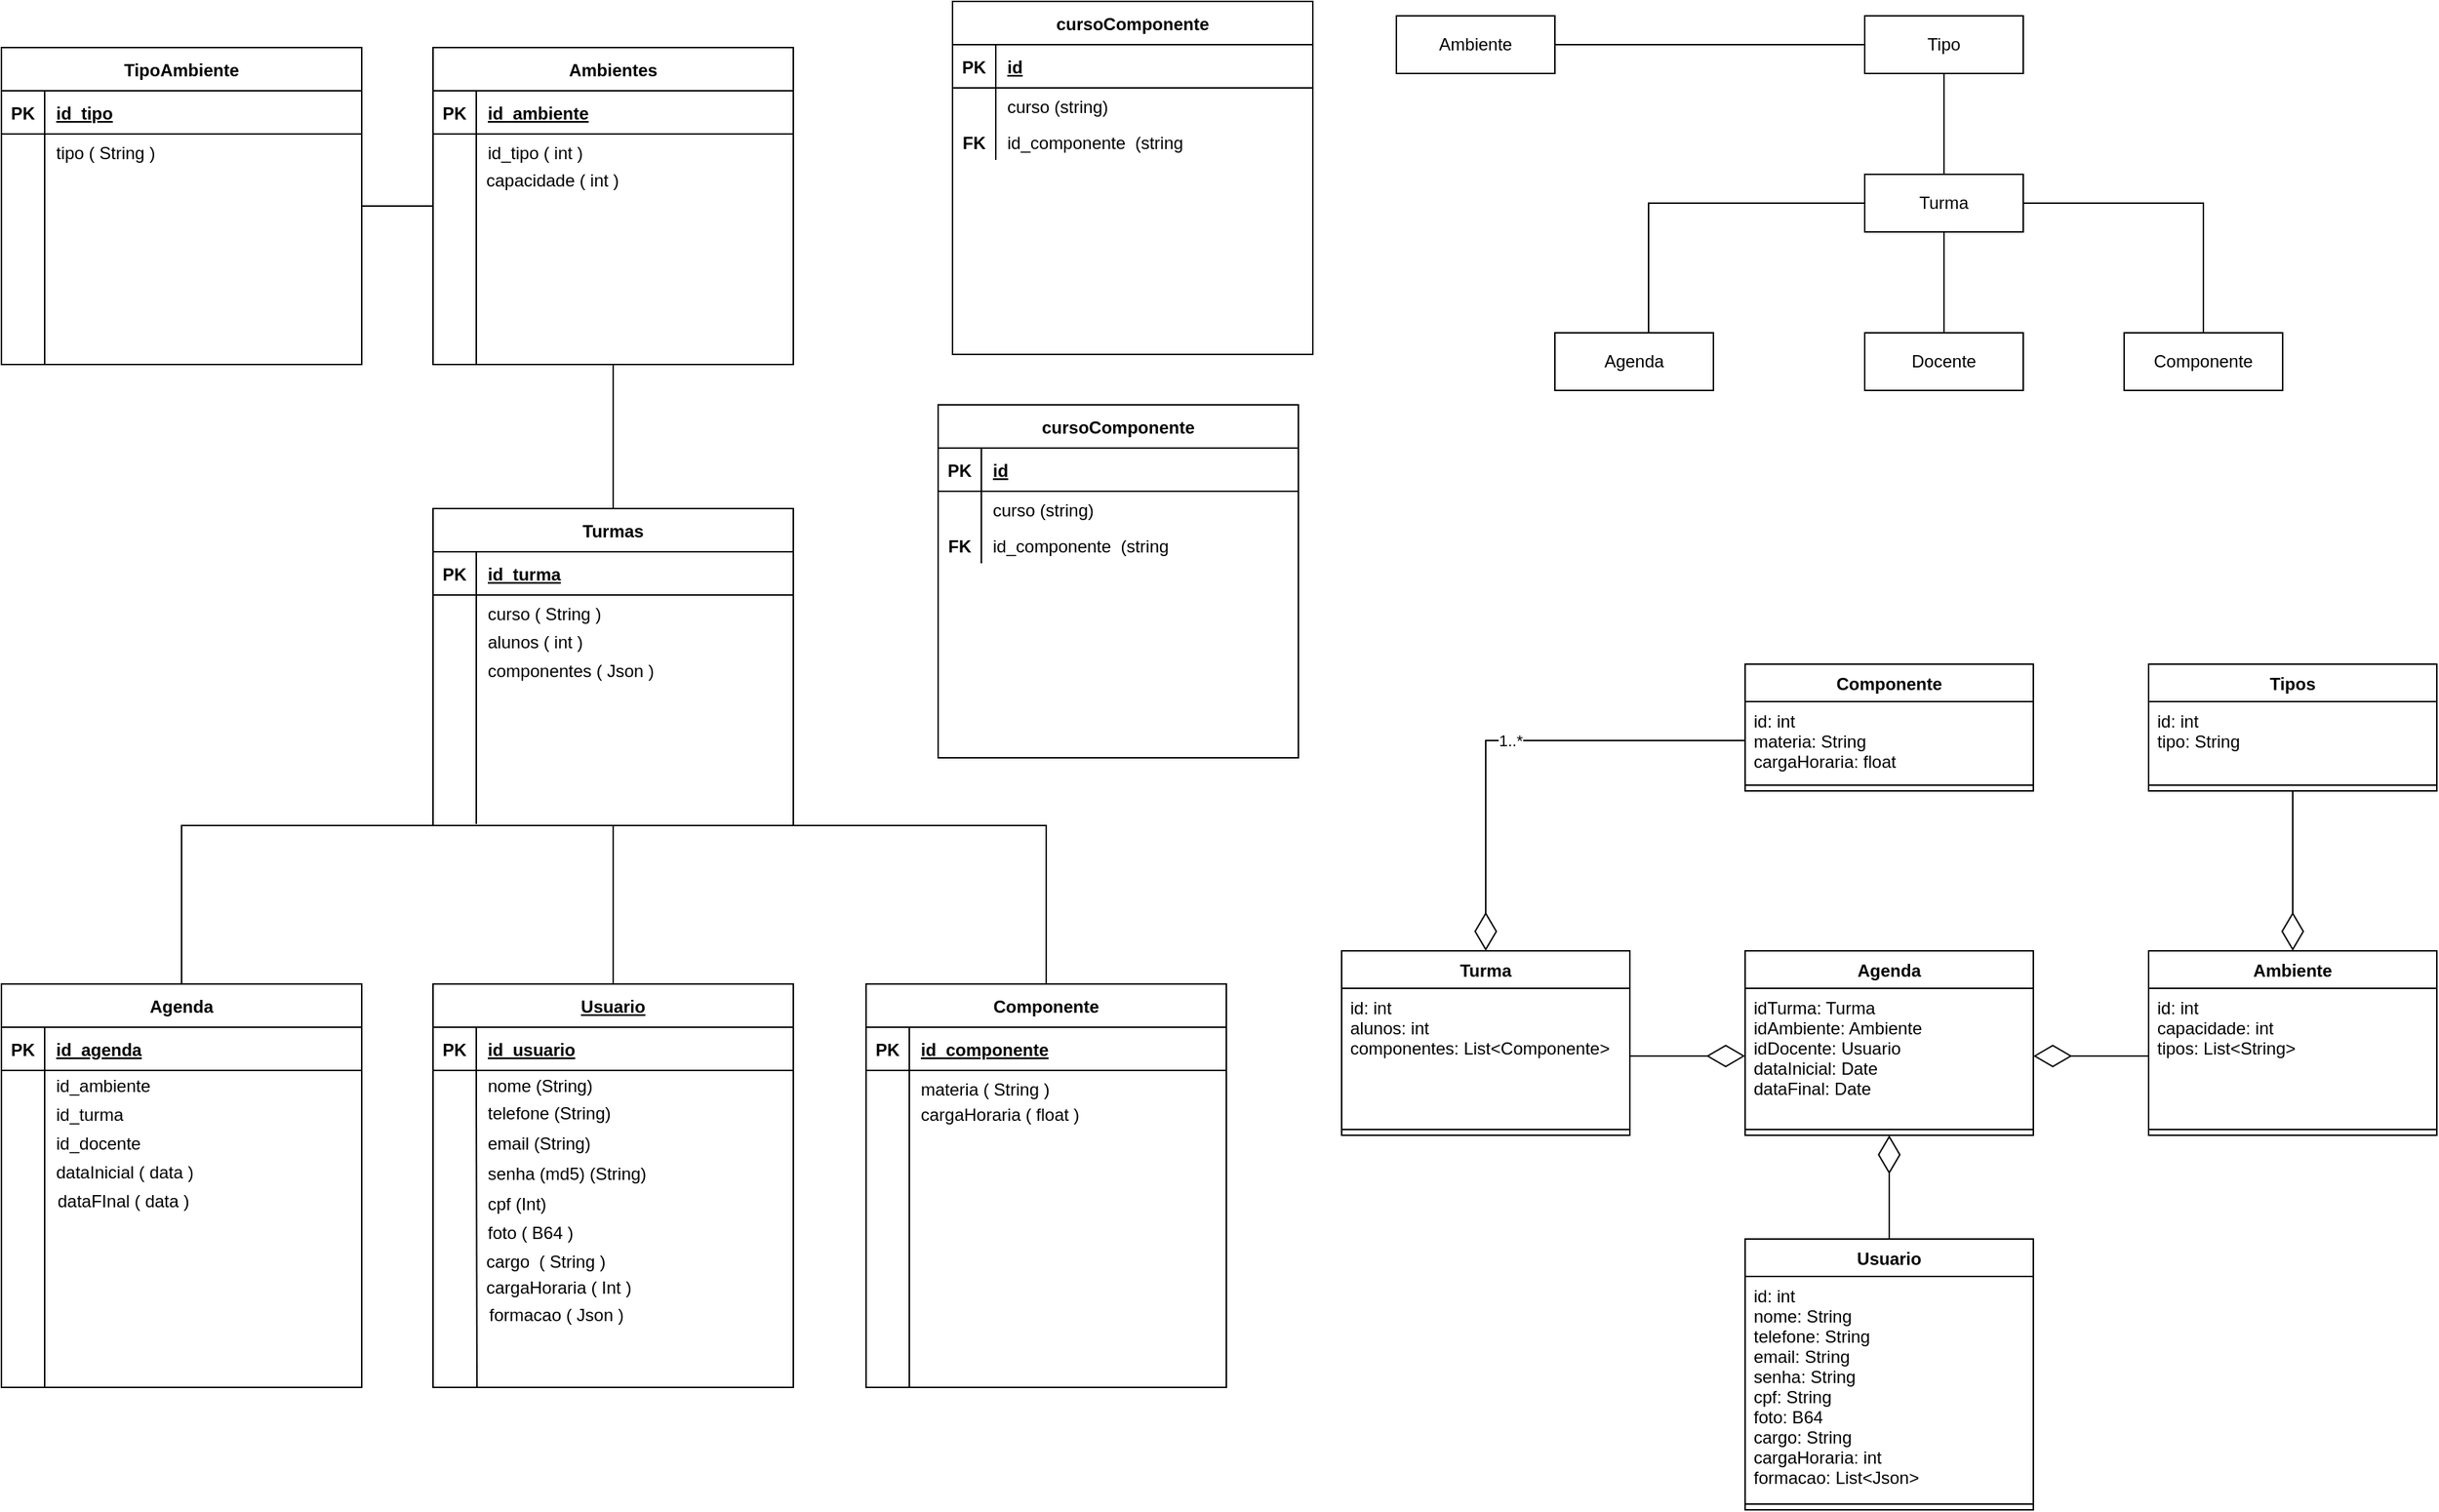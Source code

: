 <mxfile version="17.1.4" type="device"><diagram id="R2lEEEUBdFMjLlhIrx00" name="Page-1"><mxGraphModel dx="1021" dy="-571" grid="1" gridSize="10" guides="1" tooltips="1" connect="1" arrows="1" fold="1" page="1" pageScale="1" pageWidth="850" pageHeight="1100" math="0" shadow="0" extFonts="Permanent Marker^https://fonts.googleapis.com/css?family=Permanent+Marker"><root><mxCell id="0"/><mxCell id="1" parent="0"/><mxCell id="C-vyLk0tnHw3VtMMgP7b-23" value="Usuario" style="shape=table;startSize=30;container=1;collapsible=1;childLayout=tableLayout;fixedRows=1;rowLines=0;fontStyle=5;align=center;resizeLast=1;" parent="1" vertex="1"><mxGeometry x="299.5" y="1822" width="250" height="280" as="geometry"/></mxCell><mxCell id="C-vyLk0tnHw3VtMMgP7b-24" value="" style="shape=partialRectangle;collapsible=0;dropTarget=0;pointerEvents=0;fillColor=none;points=[[0,0.5],[1,0.5]];portConstraint=eastwest;top=0;left=0;right=0;bottom=1;" parent="C-vyLk0tnHw3VtMMgP7b-23" vertex="1"><mxGeometry y="30" width="250" height="30" as="geometry"/></mxCell><mxCell id="C-vyLk0tnHw3VtMMgP7b-25" value="PK" style="shape=partialRectangle;overflow=hidden;connectable=0;fillColor=none;top=0;left=0;bottom=0;right=0;fontStyle=1;" parent="C-vyLk0tnHw3VtMMgP7b-24" vertex="1"><mxGeometry width="30" height="30" as="geometry"><mxRectangle width="30" height="30" as="alternateBounds"/></mxGeometry></mxCell><mxCell id="C-vyLk0tnHw3VtMMgP7b-26" value="id_usuario" style="shape=partialRectangle;overflow=hidden;connectable=0;fillColor=none;top=0;left=0;bottom=0;right=0;align=left;spacingLeft=6;fontStyle=5;" parent="C-vyLk0tnHw3VtMMgP7b-24" vertex="1"><mxGeometry x="30" width="220" height="30" as="geometry"><mxRectangle width="220" height="30" as="alternateBounds"/></mxGeometry></mxCell><mxCell id="C-vyLk0tnHw3VtMMgP7b-27" value="" style="shape=partialRectangle;collapsible=0;dropTarget=0;pointerEvents=0;fillColor=none;points=[[0,0.5],[1,0.5]];portConstraint=eastwest;top=0;left=0;right=0;bottom=0;" parent="C-vyLk0tnHw3VtMMgP7b-23" vertex="1"><mxGeometry y="60" width="250" height="20" as="geometry"/></mxCell><mxCell id="C-vyLk0tnHw3VtMMgP7b-28" value="" style="shape=partialRectangle;overflow=hidden;connectable=0;fillColor=none;top=0;left=0;bottom=0;right=0;" parent="C-vyLk0tnHw3VtMMgP7b-27" vertex="1"><mxGeometry width="30" height="20" as="geometry"><mxRectangle width="30" height="20" as="alternateBounds"/></mxGeometry></mxCell><mxCell id="C-vyLk0tnHw3VtMMgP7b-29" value="nome (String) " style="shape=partialRectangle;overflow=hidden;connectable=0;fillColor=none;top=0;left=0;bottom=0;right=0;align=left;spacingLeft=6;" parent="C-vyLk0tnHw3VtMMgP7b-27" vertex="1"><mxGeometry x="30" width="220" height="20" as="geometry"><mxRectangle width="220" height="20" as="alternateBounds"/></mxGeometry></mxCell><mxCell id="PDxZUHT4mf2msxipT_Td-1" value="" style="endArrow=none;html=1;rounded=0;" parent="1" edge="1"><mxGeometry width="50" height="50" relative="1" as="geometry"><mxPoint x="330" y="2102" as="sourcePoint"/><mxPoint x="329.5" y="1902" as="targetPoint"/></mxGeometry></mxCell><mxCell id="PDxZUHT4mf2msxipT_Td-2" value="telefone (String)" style="shape=partialRectangle;overflow=hidden;connectable=0;fillColor=none;top=0;left=0;bottom=0;right=0;align=left;spacingLeft=6;" parent="1" vertex="1"><mxGeometry x="329.5" y="1901" width="220" height="20" as="geometry"><mxRectangle width="220" height="20" as="alternateBounds"/></mxGeometry></mxCell><mxCell id="PDxZUHT4mf2msxipT_Td-3" value="email (String)" style="shape=partialRectangle;overflow=hidden;connectable=0;fillColor=none;top=0;left=0;bottom=0;right=0;align=left;spacingLeft=6;" parent="1" vertex="1"><mxGeometry x="329.5" y="1922" width="220" height="20" as="geometry"><mxRectangle width="220" height="20" as="alternateBounds"/></mxGeometry></mxCell><mxCell id="PDxZUHT4mf2msxipT_Td-4" value="senha (md5) (String)" style="shape=partialRectangle;overflow=hidden;connectable=0;fillColor=none;top=0;left=0;bottom=0;right=0;align=left;spacingLeft=6;" parent="1" vertex="1"><mxGeometry x="329.5" y="1943" width="220" height="20" as="geometry"><mxRectangle width="220" height="20" as="alternateBounds"/></mxGeometry></mxCell><mxCell id="PDxZUHT4mf2msxipT_Td-5" value="cpf (Int)" style="shape=partialRectangle;overflow=hidden;connectable=0;fillColor=none;top=0;left=0;bottom=0;right=0;align=left;spacingLeft=6;" parent="1" vertex="1"><mxGeometry x="329.5" y="1964" width="220" height="20" as="geometry"><mxRectangle width="220" height="20" as="alternateBounds"/></mxGeometry></mxCell><mxCell id="PDxZUHT4mf2msxipT_Td-6" value="foto ( B64 )" style="shape=partialRectangle;overflow=hidden;connectable=0;fillColor=none;top=0;left=0;bottom=0;right=0;align=left;spacingLeft=6;" parent="1" vertex="1"><mxGeometry x="329.5" y="1984" width="220" height="20" as="geometry"><mxRectangle width="220" height="20" as="alternateBounds"/></mxGeometry></mxCell><mxCell id="v55q1aj4gheJOXr1z3OQ-1" value="Agenda" style="shape=table;startSize=30;container=1;collapsible=1;childLayout=tableLayout;fixedRows=1;rowLines=0;fontStyle=1;align=center;resizeLast=1;" parent="1" vertex="1"><mxGeometry y="1822" width="250" height="280" as="geometry"/></mxCell><mxCell id="v55q1aj4gheJOXr1z3OQ-2" value="" style="shape=partialRectangle;collapsible=0;dropTarget=0;pointerEvents=0;fillColor=none;points=[[0,0.5],[1,0.5]];portConstraint=eastwest;top=0;left=0;right=0;bottom=1;" parent="v55q1aj4gheJOXr1z3OQ-1" vertex="1"><mxGeometry y="30" width="250" height="30" as="geometry"/></mxCell><mxCell id="v55q1aj4gheJOXr1z3OQ-3" value="PK" style="shape=partialRectangle;overflow=hidden;connectable=0;fillColor=none;top=0;left=0;bottom=0;right=0;fontStyle=1;" parent="v55q1aj4gheJOXr1z3OQ-2" vertex="1"><mxGeometry width="30" height="30" as="geometry"><mxRectangle width="30" height="30" as="alternateBounds"/></mxGeometry></mxCell><mxCell id="v55q1aj4gheJOXr1z3OQ-4" value="id_agenda" style="shape=partialRectangle;overflow=hidden;connectable=0;fillColor=none;top=0;left=0;bottom=0;right=0;align=left;spacingLeft=6;fontStyle=5;" parent="v55q1aj4gheJOXr1z3OQ-2" vertex="1"><mxGeometry x="30" width="220" height="30" as="geometry"><mxRectangle width="220" height="30" as="alternateBounds"/></mxGeometry></mxCell><mxCell id="v55q1aj4gheJOXr1z3OQ-5" value="" style="shape=partialRectangle;collapsible=0;dropTarget=0;pointerEvents=0;fillColor=none;points=[[0,0.5],[1,0.5]];portConstraint=eastwest;top=0;left=0;right=0;bottom=0;" parent="v55q1aj4gheJOXr1z3OQ-1" vertex="1"><mxGeometry y="60" width="250" height="20" as="geometry"/></mxCell><mxCell id="v55q1aj4gheJOXr1z3OQ-6" value="" style="shape=partialRectangle;overflow=hidden;connectable=0;fillColor=none;top=0;left=0;bottom=0;right=0;" parent="v55q1aj4gheJOXr1z3OQ-5" vertex="1"><mxGeometry width="30" height="20" as="geometry"><mxRectangle width="30" height="20" as="alternateBounds"/></mxGeometry></mxCell><mxCell id="v55q1aj4gheJOXr1z3OQ-7" value="id_ambiente" style="shape=partialRectangle;overflow=hidden;connectable=0;fillColor=none;top=0;left=0;bottom=0;right=0;align=left;spacingLeft=6;" parent="v55q1aj4gheJOXr1z3OQ-5" vertex="1"><mxGeometry x="30" width="220" height="20" as="geometry"><mxRectangle width="220" height="20" as="alternateBounds"/></mxGeometry></mxCell><mxCell id="v55q1aj4gheJOXr1z3OQ-8" value="" style="endArrow=none;html=1;rounded=0;" parent="1" edge="1"><mxGeometry width="50" height="50" relative="1" as="geometry"><mxPoint x="30" y="2102" as="sourcePoint"/><mxPoint x="30" y="1892" as="targetPoint"/></mxGeometry></mxCell><mxCell id="v55q1aj4gheJOXr1z3OQ-9" value="id_turma" style="shape=partialRectangle;overflow=hidden;connectable=0;fillColor=none;top=0;left=0;bottom=0;right=0;align=left;spacingLeft=6;" parent="1" vertex="1"><mxGeometry x="30" y="1902" width="220" height="20" as="geometry"><mxRectangle width="220" height="20" as="alternateBounds"/></mxGeometry></mxCell><mxCell id="v55q1aj4gheJOXr1z3OQ-10" value="id_docente" style="shape=partialRectangle;overflow=hidden;connectable=0;fillColor=none;top=0;left=0;bottom=0;right=0;align=left;spacingLeft=6;" parent="1" vertex="1"><mxGeometry x="30" y="1922" width="220" height="20" as="geometry"><mxRectangle width="220" height="20" as="alternateBounds"/></mxGeometry></mxCell><mxCell id="v55q1aj4gheJOXr1z3OQ-11" value="dataInicial ( data )" style="shape=partialRectangle;overflow=hidden;connectable=0;fillColor=none;top=0;left=0;bottom=0;right=0;align=left;spacingLeft=6;" parent="1" vertex="1"><mxGeometry x="30" y="1942" width="220" height="20" as="geometry"><mxRectangle width="220" height="20" as="alternateBounds"/></mxGeometry></mxCell><mxCell id="v55q1aj4gheJOXr1z3OQ-13" value="" style="shape=partialRectangle;overflow=hidden;connectable=0;fillColor=none;top=0;left=0;bottom=0;right=0;align=left;spacingLeft=6;" parent="1" vertex="1"><mxGeometry x="30" y="1982" width="220" height="20" as="geometry"><mxRectangle width="220" height="20" as="alternateBounds"/></mxGeometry></mxCell><mxCell id="MmkzaNPQxtEB7wkym203-6" value="cargo  ( String ) " style="shape=partialRectangle;overflow=hidden;connectable=0;fillColor=none;top=0;left=0;bottom=0;right=0;align=left;spacingLeft=6;" parent="1" vertex="1"><mxGeometry x="328.5" y="2004" width="220" height="20" as="geometry"><mxRectangle width="220" height="20" as="alternateBounds"/></mxGeometry></mxCell><mxCell id="tUBhaiv1BCR9FJ9BFLU0-1" value="dataFInal ( data ) " style="shape=partialRectangle;overflow=hidden;connectable=0;fillColor=none;top=0;left=0;bottom=0;right=0;align=left;spacingLeft=6;" parent="1" vertex="1"><mxGeometry x="31" y="1962" width="219" height="20" as="geometry"><mxRectangle width="220" height="20" as="alternateBounds"/></mxGeometry></mxCell><mxCell id="tUBhaiv1BCR9FJ9BFLU0-66" style="edgeStyle=orthogonalEdgeStyle;rounded=0;orthogonalLoop=1;jettySize=auto;html=1;entryX=0.5;entryY=0;entryDx=0;entryDy=0;endArrow=none;endFill=0;" parent="1" source="tUBhaiv1BCR9FJ9BFLU0-60" target="tUBhaiv1BCR9FJ9BFLU0-64" edge="1"><mxGeometry relative="1" as="geometry"/></mxCell><mxCell id="tUBhaiv1BCR9FJ9BFLU0-67" style="edgeStyle=orthogonalEdgeStyle;rounded=0;orthogonalLoop=1;jettySize=auto;html=1;exitX=1;exitY=0.5;exitDx=0;exitDy=0;endArrow=none;endFill=0;" parent="1" source="tUBhaiv1BCR9FJ9BFLU0-60" target="tUBhaiv1BCR9FJ9BFLU0-62" edge="1"><mxGeometry relative="1" as="geometry"/></mxCell><mxCell id="tUBhaiv1BCR9FJ9BFLU0-70" style="edgeStyle=orthogonalEdgeStyle;rounded=0;orthogonalLoop=1;jettySize=auto;html=1;entryX=0.591;entryY=0.05;entryDx=0;entryDy=0;entryPerimeter=0;endArrow=none;endFill=0;" parent="1" source="tUBhaiv1BCR9FJ9BFLU0-60" target="tUBhaiv1BCR9FJ9BFLU0-63" edge="1"><mxGeometry relative="1" as="geometry"/></mxCell><mxCell id="tUBhaiv1BCR9FJ9BFLU0-73" style="edgeStyle=orthogonalEdgeStyle;rounded=0;orthogonalLoop=1;jettySize=auto;html=1;entryX=0.5;entryY=1;entryDx=0;entryDy=0;endArrow=none;endFill=0;" parent="1" source="tUBhaiv1BCR9FJ9BFLU0-60" target="tUBhaiv1BCR9FJ9BFLU0-65" edge="1"><mxGeometry relative="1" as="geometry"/></mxCell><mxCell id="tUBhaiv1BCR9FJ9BFLU0-60" value="Turma" style="rounded=0;whiteSpace=wrap;html=1;" parent="1" vertex="1"><mxGeometry x="1293" y="1260" width="110" height="40" as="geometry"/></mxCell><mxCell id="tUBhaiv1BCR9FJ9BFLU0-61" value="Ambiente" style="rounded=0;whiteSpace=wrap;html=1;" parent="1" vertex="1"><mxGeometry x="968" y="1150" width="110" height="40" as="geometry"/></mxCell><mxCell id="tUBhaiv1BCR9FJ9BFLU0-62" value="Componente" style="rounded=0;whiteSpace=wrap;html=1;" parent="1" vertex="1"><mxGeometry x="1473" y="1370" width="110" height="40" as="geometry"/></mxCell><mxCell id="tUBhaiv1BCR9FJ9BFLU0-63" value="Agenda" style="rounded=0;whiteSpace=wrap;html=1;" parent="1" vertex="1"><mxGeometry x="1078" y="1370" width="110" height="40" as="geometry"/></mxCell><mxCell id="tUBhaiv1BCR9FJ9BFLU0-64" value="Docente" style="rounded=0;whiteSpace=wrap;html=1;" parent="1" vertex="1"><mxGeometry x="1293" y="1370" width="110" height="40" as="geometry"/></mxCell><mxCell id="tUBhaiv1BCR9FJ9BFLU0-69" style="edgeStyle=orthogonalEdgeStyle;rounded=0;orthogonalLoop=1;jettySize=auto;html=1;exitX=0;exitY=0.5;exitDx=0;exitDy=0;endArrow=none;endFill=0;" parent="1" source="tUBhaiv1BCR9FJ9BFLU0-65" target="tUBhaiv1BCR9FJ9BFLU0-61" edge="1"><mxGeometry relative="1" as="geometry"/></mxCell><mxCell id="tUBhaiv1BCR9FJ9BFLU0-65" value="Tipo" style="rounded=0;whiteSpace=wrap;html=1;" parent="1" vertex="1"><mxGeometry x="1293" y="1150" width="110" height="40" as="geometry"/></mxCell><mxCell id="WxoAfaLj529f8hFMuDvV-1" value="cargaHoraria ( Int )" style="shape=partialRectangle;overflow=hidden;connectable=0;fillColor=none;top=0;left=0;bottom=0;right=0;align=left;spacingLeft=6;" parent="1" vertex="1"><mxGeometry x="328.5" y="2022" width="220" height="20" as="geometry"><mxRectangle width="220" height="20" as="alternateBounds"/></mxGeometry></mxCell><mxCell id="WxoAfaLj529f8hFMuDvV-2" value="formacao ( Json )" style="shape=partialRectangle;overflow=hidden;connectable=0;fillColor=none;top=0;left=0;bottom=0;right=0;align=left;spacingLeft=6;" parent="1" vertex="1"><mxGeometry x="330.5" y="2041" width="220" height="20" as="geometry"><mxRectangle width="220" height="20" as="alternateBounds"/></mxGeometry></mxCell><mxCell id="WxoAfaLj529f8hFMuDvV-3" value="Ambientes" style="shape=table;startSize=30;container=1;collapsible=1;childLayout=tableLayout;fixedRows=1;rowLines=0;fontStyle=1;align=center;resizeLast=1;" parent="1" vertex="1"><mxGeometry x="299.5" y="1172" width="250" height="220" as="geometry"/></mxCell><mxCell id="WxoAfaLj529f8hFMuDvV-4" value="" style="shape=partialRectangle;collapsible=0;dropTarget=0;pointerEvents=0;fillColor=none;points=[[0,0.5],[1,0.5]];portConstraint=eastwest;top=0;left=0;right=0;bottom=1;" parent="WxoAfaLj529f8hFMuDvV-3" vertex="1"><mxGeometry y="30" width="250" height="30" as="geometry"/></mxCell><mxCell id="WxoAfaLj529f8hFMuDvV-5" value="PK" style="shape=partialRectangle;overflow=hidden;connectable=0;fillColor=none;top=0;left=0;bottom=0;right=0;fontStyle=1;" parent="WxoAfaLj529f8hFMuDvV-4" vertex="1"><mxGeometry width="30" height="30" as="geometry"><mxRectangle width="30" height="30" as="alternateBounds"/></mxGeometry></mxCell><mxCell id="WxoAfaLj529f8hFMuDvV-6" value="id_ambiente" style="shape=partialRectangle;overflow=hidden;connectable=0;fillColor=none;top=0;left=0;bottom=0;right=0;align=left;spacingLeft=6;fontStyle=5;" parent="WxoAfaLj529f8hFMuDvV-4" vertex="1"><mxGeometry x="30" width="220" height="30" as="geometry"><mxRectangle width="220" height="30" as="alternateBounds"/></mxGeometry></mxCell><mxCell id="WxoAfaLj529f8hFMuDvV-7" value="" style="shape=partialRectangle;collapsible=0;dropTarget=0;pointerEvents=0;fillColor=none;points=[[0,0.5],[1,0.5]];portConstraint=eastwest;top=0;left=0;right=0;bottom=0;" parent="WxoAfaLj529f8hFMuDvV-3" vertex="1"><mxGeometry y="60" width="250" height="25" as="geometry"/></mxCell><mxCell id="WxoAfaLj529f8hFMuDvV-8" value="" style="shape=partialRectangle;overflow=hidden;connectable=0;fillColor=none;top=0;left=0;bottom=0;right=0;" parent="WxoAfaLj529f8hFMuDvV-7" vertex="1"><mxGeometry width="30" height="25" as="geometry"><mxRectangle width="30" height="25" as="alternateBounds"/></mxGeometry></mxCell><mxCell id="WxoAfaLj529f8hFMuDvV-9" value="id_tipo ( int )" style="shape=partialRectangle;overflow=hidden;connectable=0;fillColor=none;top=0;left=0;bottom=0;right=0;align=left;spacingLeft=6;" parent="WxoAfaLj529f8hFMuDvV-7" vertex="1"><mxGeometry x="30" width="220" height="25" as="geometry"><mxRectangle width="220" height="25" as="alternateBounds"/></mxGeometry></mxCell><mxCell id="WxoAfaLj529f8hFMuDvV-10" value="" style="endArrow=none;html=1;rounded=0;" parent="1" edge="1"><mxGeometry width="50" height="50" relative="1" as="geometry"><mxPoint x="329.5" y="1392" as="sourcePoint"/><mxPoint x="329.5" y="1247" as="targetPoint"/></mxGeometry></mxCell><mxCell id="WxoAfaLj529f8hFMuDvV-19" value="capacidade ( int )" style="shape=partialRectangle;overflow=hidden;connectable=0;fillColor=none;top=0;left=0;bottom=0;right=0;align=left;spacingLeft=6;" parent="1" vertex="1"><mxGeometry x="328.5" y="1253.5" width="220" height="20" as="geometry"><mxRectangle width="220" height="20" as="alternateBounds"/></mxGeometry></mxCell><mxCell id="WxoAfaLj529f8hFMuDvV-32" value="Turmas" style="shape=table;startSize=30;container=1;collapsible=1;childLayout=tableLayout;fixedRows=1;rowLines=0;fontStyle=1;align=center;resizeLast=1;" parent="1" vertex="1"><mxGeometry x="299.5" y="1492" width="250" height="220" as="geometry"/></mxCell><mxCell id="WxoAfaLj529f8hFMuDvV-33" value="" style="shape=partialRectangle;collapsible=0;dropTarget=0;pointerEvents=0;fillColor=none;points=[[0,0.5],[1,0.5]];portConstraint=eastwest;top=0;left=0;right=0;bottom=1;" parent="WxoAfaLj529f8hFMuDvV-32" vertex="1"><mxGeometry y="30" width="250" height="30" as="geometry"/></mxCell><mxCell id="WxoAfaLj529f8hFMuDvV-34" value="PK" style="shape=partialRectangle;overflow=hidden;connectable=0;fillColor=none;top=0;left=0;bottom=0;right=0;fontStyle=1;" parent="WxoAfaLj529f8hFMuDvV-33" vertex="1"><mxGeometry width="30" height="30" as="geometry"><mxRectangle width="30" height="30" as="alternateBounds"/></mxGeometry></mxCell><mxCell id="WxoAfaLj529f8hFMuDvV-35" value="id_turma" style="shape=partialRectangle;overflow=hidden;connectable=0;fillColor=none;top=0;left=0;bottom=0;right=0;align=left;spacingLeft=6;fontStyle=5;" parent="WxoAfaLj529f8hFMuDvV-33" vertex="1"><mxGeometry x="30" width="220" height="30" as="geometry"><mxRectangle width="220" height="30" as="alternateBounds"/></mxGeometry></mxCell><mxCell id="WxoAfaLj529f8hFMuDvV-36" value="" style="shape=partialRectangle;collapsible=0;dropTarget=0;pointerEvents=0;fillColor=none;points=[[0,0.5],[1,0.5]];portConstraint=eastwest;top=0;left=0;right=0;bottom=0;" parent="WxoAfaLj529f8hFMuDvV-32" vertex="1"><mxGeometry y="60" width="250" height="25" as="geometry"/></mxCell><mxCell id="WxoAfaLj529f8hFMuDvV-37" value="" style="shape=partialRectangle;overflow=hidden;connectable=0;fillColor=none;top=0;left=0;bottom=0;right=0;" parent="WxoAfaLj529f8hFMuDvV-36" vertex="1"><mxGeometry width="30" height="25" as="geometry"><mxRectangle width="30" height="25" as="alternateBounds"/></mxGeometry></mxCell><mxCell id="WxoAfaLj529f8hFMuDvV-38" value="curso ( String )" style="shape=partialRectangle;overflow=hidden;connectable=0;fillColor=none;top=0;left=0;bottom=0;right=0;align=left;spacingLeft=6;" parent="WxoAfaLj529f8hFMuDvV-36" vertex="1"><mxGeometry x="30" width="220" height="25" as="geometry"><mxRectangle width="220" height="25" as="alternateBounds"/></mxGeometry></mxCell><mxCell id="WxoAfaLj529f8hFMuDvV-39" value="" style="endArrow=none;html=1;rounded=0;" parent="1" edge="1"><mxGeometry width="50" height="50" relative="1" as="geometry"><mxPoint x="329.5" y="1711" as="sourcePoint"/><mxPoint x="329.5" y="1566" as="targetPoint"/></mxGeometry></mxCell><mxCell id="WxoAfaLj529f8hFMuDvV-40" value="alunos ( int )" style="shape=partialRectangle;overflow=hidden;connectable=0;fillColor=none;top=0;left=0;bottom=0;right=0;align=left;spacingLeft=6;" parent="1" vertex="1"><mxGeometry x="329.5" y="1574" width="220" height="20" as="geometry"><mxRectangle width="220" height="20" as="alternateBounds"/></mxGeometry></mxCell><mxCell id="WxoAfaLj529f8hFMuDvV-57" value="Componente" style="shape=table;startSize=30;container=1;collapsible=1;childLayout=tableLayout;fixedRows=1;rowLines=0;fontStyle=1;align=center;resizeLast=1;" parent="1" vertex="1"><mxGeometry x="600" y="1822" width="250" height="280" as="geometry"/></mxCell><mxCell id="WxoAfaLj529f8hFMuDvV-58" value="" style="shape=partialRectangle;collapsible=0;dropTarget=0;pointerEvents=0;fillColor=none;points=[[0,0.5],[1,0.5]];portConstraint=eastwest;top=0;left=0;right=0;bottom=1;" parent="WxoAfaLj529f8hFMuDvV-57" vertex="1"><mxGeometry y="30" width="250" height="30" as="geometry"/></mxCell><mxCell id="WxoAfaLj529f8hFMuDvV-59" value="PK" style="shape=partialRectangle;overflow=hidden;connectable=0;fillColor=none;top=0;left=0;bottom=0;right=0;fontStyle=1;" parent="WxoAfaLj529f8hFMuDvV-58" vertex="1"><mxGeometry width="30" height="30" as="geometry"><mxRectangle width="30" height="30" as="alternateBounds"/></mxGeometry></mxCell><mxCell id="WxoAfaLj529f8hFMuDvV-60" value="id_componente" style="shape=partialRectangle;overflow=hidden;connectable=0;fillColor=none;top=0;left=0;bottom=0;right=0;align=left;spacingLeft=6;fontStyle=5;" parent="WxoAfaLj529f8hFMuDvV-58" vertex="1"><mxGeometry x="30" width="220" height="30" as="geometry"><mxRectangle width="220" height="30" as="alternateBounds"/></mxGeometry></mxCell><mxCell id="WxoAfaLj529f8hFMuDvV-61" value="" style="shape=partialRectangle;collapsible=0;dropTarget=0;pointerEvents=0;fillColor=none;points=[[0,0.5],[1,0.5]];portConstraint=eastwest;top=0;left=0;right=0;bottom=0;" parent="WxoAfaLj529f8hFMuDvV-57" vertex="1"><mxGeometry y="60" width="250" height="25" as="geometry"/></mxCell><mxCell id="WxoAfaLj529f8hFMuDvV-62" value="" style="shape=partialRectangle;overflow=hidden;connectable=0;fillColor=none;top=0;left=0;bottom=0;right=0;" parent="WxoAfaLj529f8hFMuDvV-61" vertex="1"><mxGeometry width="30" height="25" as="geometry"><mxRectangle width="30" height="25" as="alternateBounds"/></mxGeometry></mxCell><mxCell id="WxoAfaLj529f8hFMuDvV-63" value="materia ( String )" style="shape=partialRectangle;overflow=hidden;connectable=0;fillColor=none;top=0;left=0;bottom=0;right=0;align=left;spacingLeft=6;" parent="WxoAfaLj529f8hFMuDvV-61" vertex="1"><mxGeometry x="30" width="220" height="25" as="geometry"><mxRectangle width="220" height="25" as="alternateBounds"/></mxGeometry></mxCell><mxCell id="WxoAfaLj529f8hFMuDvV-64" value="" style="endArrow=none;html=1;rounded=0;" parent="1" edge="1"><mxGeometry width="50" height="50" relative="1" as="geometry"><mxPoint x="630" y="2102" as="sourcePoint"/><mxPoint x="630" y="1896" as="targetPoint"/></mxGeometry></mxCell><mxCell id="WxoAfaLj529f8hFMuDvV-65" value="cargaHoraria ( float ) " style="shape=partialRectangle;overflow=hidden;connectable=0;fillColor=none;top=0;left=0;bottom=0;right=0;align=left;spacingLeft=6;" parent="1" vertex="1"><mxGeometry x="630" y="1902" width="220" height="20" as="geometry"><mxRectangle width="220" height="20" as="alternateBounds"/></mxGeometry></mxCell><mxCell id="WxoAfaLj529f8hFMuDvV-66" value="componentes ( Json )" style="shape=partialRectangle;overflow=hidden;connectable=0;fillColor=none;top=0;left=0;bottom=0;right=0;align=left;spacingLeft=6;" parent="1" vertex="1"><mxGeometry x="329.5" y="1594" width="220" height="20" as="geometry"><mxRectangle width="220" height="20" as="alternateBounds"/></mxGeometry></mxCell><mxCell id="WxoAfaLj529f8hFMuDvV-67" value="" style="endArrow=none;html=1;rounded=0;entryX=0.5;entryY=1;entryDx=0;entryDy=0;exitX=0.5;exitY=0;exitDx=0;exitDy=0;" parent="1" source="C-vyLk0tnHw3VtMMgP7b-23" target="WxoAfaLj529f8hFMuDvV-32" edge="1"><mxGeometry width="50" height="50" relative="1" as="geometry"><mxPoint x="530" y="1822" as="sourcePoint"/><mxPoint x="580" y="1772" as="targetPoint"/></mxGeometry></mxCell><mxCell id="WxoAfaLj529f8hFMuDvV-68" value="" style="endArrow=none;html=1;rounded=0;entryX=0.5;entryY=1;entryDx=0;entryDy=0;exitX=0.5;exitY=0;exitDx=0;exitDy=0;" parent="1" source="WxoAfaLj529f8hFMuDvV-57" target="WxoAfaLj529f8hFMuDvV-32" edge="1"><mxGeometry width="50" height="50" relative="1" as="geometry"><mxPoint x="434.5" y="1832" as="sourcePoint"/><mxPoint x="434.5" y="1722" as="targetPoint"/><Array as="points"><mxPoint x="725" y="1712"/></Array></mxGeometry></mxCell><mxCell id="WxoAfaLj529f8hFMuDvV-70" value="" style="endArrow=none;html=1;rounded=0;entryX=0.5;entryY=1;entryDx=0;entryDy=0;exitX=0.5;exitY=0;exitDx=0;exitDy=0;" parent="1" source="v55q1aj4gheJOXr1z3OQ-1" target="WxoAfaLj529f8hFMuDvV-32" edge="1"><mxGeometry width="50" height="50" relative="1" as="geometry"><mxPoint x="434.5" y="1832" as="sourcePoint"/><mxPoint x="434.5" y="1722" as="targetPoint"/><Array as="points"><mxPoint x="125" y="1712"/></Array></mxGeometry></mxCell><mxCell id="WxoAfaLj529f8hFMuDvV-72" value="TipoAmbiente" style="shape=table;startSize=30;container=1;collapsible=1;childLayout=tableLayout;fixedRows=1;rowLines=0;fontStyle=1;align=center;resizeLast=1;" parent="1" vertex="1"><mxGeometry y="1172" width="250" height="220" as="geometry"/></mxCell><mxCell id="WxoAfaLj529f8hFMuDvV-73" value="" style="shape=partialRectangle;collapsible=0;dropTarget=0;pointerEvents=0;fillColor=none;points=[[0,0.5],[1,0.5]];portConstraint=eastwest;top=0;left=0;right=0;bottom=1;" parent="WxoAfaLj529f8hFMuDvV-72" vertex="1"><mxGeometry y="30" width="250" height="30" as="geometry"/></mxCell><mxCell id="WxoAfaLj529f8hFMuDvV-74" value="PK" style="shape=partialRectangle;overflow=hidden;connectable=0;fillColor=none;top=0;left=0;bottom=0;right=0;fontStyle=1;" parent="WxoAfaLj529f8hFMuDvV-73" vertex="1"><mxGeometry width="30" height="30" as="geometry"><mxRectangle width="30" height="30" as="alternateBounds"/></mxGeometry></mxCell><mxCell id="WxoAfaLj529f8hFMuDvV-75" value="id_tipo" style="shape=partialRectangle;overflow=hidden;connectable=0;fillColor=none;top=0;left=0;bottom=0;right=0;align=left;spacingLeft=6;fontStyle=5;" parent="WxoAfaLj529f8hFMuDvV-73" vertex="1"><mxGeometry x="30" width="220" height="30" as="geometry"><mxRectangle width="220" height="30" as="alternateBounds"/></mxGeometry></mxCell><mxCell id="WxoAfaLj529f8hFMuDvV-76" value="" style="shape=partialRectangle;collapsible=0;dropTarget=0;pointerEvents=0;fillColor=none;points=[[0,0.5],[1,0.5]];portConstraint=eastwest;top=0;left=0;right=0;bottom=0;" parent="WxoAfaLj529f8hFMuDvV-72" vertex="1"><mxGeometry y="60" width="250" height="25" as="geometry"/></mxCell><mxCell id="WxoAfaLj529f8hFMuDvV-77" value="" style="shape=partialRectangle;overflow=hidden;connectable=0;fillColor=none;top=0;left=0;bottom=0;right=0;" parent="WxoAfaLj529f8hFMuDvV-76" vertex="1"><mxGeometry width="30" height="25" as="geometry"><mxRectangle width="30" height="25" as="alternateBounds"/></mxGeometry></mxCell><mxCell id="WxoAfaLj529f8hFMuDvV-78" value="tipo ( String )" style="shape=partialRectangle;overflow=hidden;connectable=0;fillColor=none;top=0;left=0;bottom=0;right=0;align=left;spacingLeft=6;" parent="WxoAfaLj529f8hFMuDvV-76" vertex="1"><mxGeometry x="30" width="220" height="25" as="geometry"><mxRectangle width="220" height="25" as="alternateBounds"/></mxGeometry></mxCell><mxCell id="WxoAfaLj529f8hFMuDvV-79" value="" style="endArrow=none;html=1;rounded=0;" parent="1" edge="1"><mxGeometry width="50" height="50" relative="1" as="geometry"><mxPoint x="30" y="1392" as="sourcePoint"/><mxPoint x="30" y="1247" as="targetPoint"/></mxGeometry></mxCell><mxCell id="WxoAfaLj529f8hFMuDvV-81" value="" style="endArrow=none;html=1;rounded=0;entryX=0.5;entryY=1;entryDx=0;entryDy=0;exitX=0.5;exitY=0;exitDx=0;exitDy=0;" parent="1" source="WxoAfaLj529f8hFMuDvV-32" target="WxoAfaLj529f8hFMuDvV-3" edge="1"><mxGeometry width="50" height="50" relative="1" as="geometry"><mxPoint x="529.38" y="1522" as="sourcePoint"/><mxPoint x="529.38" y="1412" as="targetPoint"/></mxGeometry></mxCell><mxCell id="WxoAfaLj529f8hFMuDvV-82" value="" style="endArrow=none;html=1;rounded=0;entryX=0;entryY=0.5;entryDx=0;entryDy=0;exitX=1;exitY=0.5;exitDx=0;exitDy=0;" parent="1" source="WxoAfaLj529f8hFMuDvV-72" target="WxoAfaLj529f8hFMuDvV-3" edge="1"><mxGeometry width="50" height="50" relative="1" as="geometry"><mxPoint x="434.5" y="1502" as="sourcePoint"/><mxPoint x="434.5" y="1402" as="targetPoint"/></mxGeometry></mxCell><mxCell id="GnorhkjWQcEelDmvlVfm-1" value="Ambiente" style="swimlane;fontStyle=1;align=center;verticalAlign=top;childLayout=stackLayout;horizontal=1;startSize=26;horizontalStack=0;resizeParent=1;resizeParentMax=0;resizeLast=0;collapsible=1;marginBottom=0;" parent="1" vertex="1"><mxGeometry x="1490" y="1799" width="200" height="128" as="geometry"/></mxCell><mxCell id="GnorhkjWQcEelDmvlVfm-2" value="id: int&#10;capacidade: int&#10;tipos: List&lt;String&gt;" style="text;strokeColor=none;fillColor=none;align=left;verticalAlign=top;spacingLeft=4;spacingRight=4;overflow=hidden;rotatable=0;points=[[0,0.5],[1,0.5]];portConstraint=eastwest;" parent="GnorhkjWQcEelDmvlVfm-1" vertex="1"><mxGeometry y="26" width="200" height="94" as="geometry"/></mxCell><mxCell id="GnorhkjWQcEelDmvlVfm-3" value="" style="line;strokeWidth=1;fillColor=none;align=left;verticalAlign=middle;spacingTop=-1;spacingLeft=3;spacingRight=3;rotatable=0;labelPosition=right;points=[];portConstraint=eastwest;" parent="GnorhkjWQcEelDmvlVfm-1" vertex="1"><mxGeometry y="120" width="200" height="8" as="geometry"/></mxCell><mxCell id="GnorhkjWQcEelDmvlVfm-5" value="Turma" style="swimlane;fontStyle=1;align=center;verticalAlign=top;childLayout=stackLayout;horizontal=1;startSize=26;horizontalStack=0;resizeParent=1;resizeParentMax=0;resizeLast=0;collapsible=1;marginBottom=0;" parent="1" vertex="1"><mxGeometry x="930" y="1799" width="200" height="128" as="geometry"/></mxCell><mxCell id="GnorhkjWQcEelDmvlVfm-6" value="id: int&#10;alunos: int&#10;componentes: List&lt;Componente&gt;" style="text;strokeColor=none;fillColor=none;align=left;verticalAlign=top;spacingLeft=4;spacingRight=4;overflow=hidden;rotatable=0;points=[[0,0.5],[1,0.5]];portConstraint=eastwest;" parent="GnorhkjWQcEelDmvlVfm-5" vertex="1"><mxGeometry y="26" width="200" height="94" as="geometry"/></mxCell><mxCell id="GnorhkjWQcEelDmvlVfm-7" value="" style="line;strokeWidth=1;fillColor=none;align=left;verticalAlign=middle;spacingTop=-1;spacingLeft=3;spacingRight=3;rotatable=0;labelPosition=right;points=[];portConstraint=eastwest;" parent="GnorhkjWQcEelDmvlVfm-5" vertex="1"><mxGeometry y="120" width="200" height="8" as="geometry"/></mxCell><mxCell id="GnorhkjWQcEelDmvlVfm-12" value="Componente" style="swimlane;fontStyle=1;align=center;verticalAlign=top;childLayout=stackLayout;horizontal=1;startSize=26;horizontalStack=0;resizeParent=1;resizeParentMax=0;resizeLast=0;collapsible=1;marginBottom=0;" parent="1" vertex="1"><mxGeometry x="1210" y="1600" width="200" height="88" as="geometry"/></mxCell><mxCell id="GnorhkjWQcEelDmvlVfm-13" value="id: int&#10;materia: String&#10;cargaHoraria: float" style="text;strokeColor=none;fillColor=none;align=left;verticalAlign=top;spacingLeft=4;spacingRight=4;overflow=hidden;rotatable=0;points=[[0,0.5],[1,0.5]];portConstraint=eastwest;" parent="GnorhkjWQcEelDmvlVfm-12" vertex="1"><mxGeometry y="26" width="200" height="54" as="geometry"/></mxCell><mxCell id="GnorhkjWQcEelDmvlVfm-14" value="" style="line;strokeWidth=1;fillColor=none;align=left;verticalAlign=middle;spacingTop=-1;spacingLeft=3;spacingRight=3;rotatable=0;labelPosition=right;points=[];portConstraint=eastwest;" parent="GnorhkjWQcEelDmvlVfm-12" vertex="1"><mxGeometry y="80" width="200" height="8" as="geometry"/></mxCell><mxCell id="GnorhkjWQcEelDmvlVfm-17" value="Agenda" style="swimlane;fontStyle=1;align=center;verticalAlign=top;childLayout=stackLayout;horizontal=1;startSize=26;horizontalStack=0;resizeParent=1;resizeParentMax=0;resizeLast=0;collapsible=1;marginBottom=0;" parent="1" vertex="1"><mxGeometry x="1210" y="1799" width="200" height="128" as="geometry"/></mxCell><mxCell id="GnorhkjWQcEelDmvlVfm-18" value="idTurma: Turma&#10;idAmbiente: Ambiente&#10;idDocente: Usuario&#10;dataInicial: Date&#10;dataFinal: Date" style="text;strokeColor=none;fillColor=none;align=left;verticalAlign=top;spacingLeft=4;spacingRight=4;overflow=hidden;rotatable=0;points=[[0,0.5],[1,0.5]];portConstraint=eastwest;" parent="GnorhkjWQcEelDmvlVfm-17" vertex="1"><mxGeometry y="26" width="200" height="94" as="geometry"/></mxCell><mxCell id="GnorhkjWQcEelDmvlVfm-19" value="" style="line;strokeWidth=1;fillColor=none;align=left;verticalAlign=middle;spacingTop=-1;spacingLeft=3;spacingRight=3;rotatable=0;labelPosition=right;points=[];portConstraint=eastwest;" parent="GnorhkjWQcEelDmvlVfm-17" vertex="1"><mxGeometry y="120" width="200" height="8" as="geometry"/></mxCell><mxCell id="GnorhkjWQcEelDmvlVfm-25" value="Usuario" style="swimlane;fontStyle=1;align=center;verticalAlign=top;childLayout=stackLayout;horizontal=1;startSize=26;horizontalStack=0;resizeParent=1;resizeParentMax=0;resizeLast=0;collapsible=1;marginBottom=0;" parent="1" vertex="1"><mxGeometry x="1210" y="1999" width="200" height="188" as="geometry"/></mxCell><mxCell id="GnorhkjWQcEelDmvlVfm-26" value="id: int&#10;nome: String&#10;telefone: String&#10;email: String&#10;senha: String&#10;cpf: String&#10;foto: B64&#10;cargo: String&#10;cargaHoraria: int&#10;formacao: List&lt;Json&gt;" style="text;strokeColor=none;fillColor=none;align=left;verticalAlign=top;spacingLeft=4;spacingRight=4;overflow=hidden;rotatable=0;points=[[0,0.5],[1,0.5]];portConstraint=eastwest;" parent="GnorhkjWQcEelDmvlVfm-25" vertex="1"><mxGeometry y="26" width="200" height="154" as="geometry"/></mxCell><mxCell id="GnorhkjWQcEelDmvlVfm-27" value="" style="line;strokeWidth=1;fillColor=none;align=left;verticalAlign=middle;spacingTop=-1;spacingLeft=3;spacingRight=3;rotatable=0;labelPosition=right;points=[];portConstraint=eastwest;" parent="GnorhkjWQcEelDmvlVfm-25" vertex="1"><mxGeometry y="180" width="200" height="8" as="geometry"/></mxCell><mxCell id="GnorhkjWQcEelDmvlVfm-31" value="1..*" style="endArrow=diamondThin;endFill=0;endSize=24;html=1;rounded=0;entryX=0.5;entryY=0;entryDx=0;entryDy=0;exitX=0;exitY=0.5;exitDx=0;exitDy=0;" parent="1" source="GnorhkjWQcEelDmvlVfm-13" target="GnorhkjWQcEelDmvlVfm-5" edge="1"><mxGeometry width="160" relative="1" as="geometry"><mxPoint x="1160" y="1669" as="sourcePoint"/><mxPoint x="990" y="1659" as="targetPoint"/><Array as="points"><mxPoint x="1030" y="1653"/></Array></mxGeometry></mxCell><mxCell id="GnorhkjWQcEelDmvlVfm-35" value="" style="endArrow=diamondThin;endFill=0;endSize=24;html=1;rounded=0;entryX=1;entryY=0.5;entryDx=0;entryDy=0;exitX=0;exitY=0.5;exitDx=0;exitDy=0;" parent="1" source="GnorhkjWQcEelDmvlVfm-2" target="GnorhkjWQcEelDmvlVfm-18" edge="1"><mxGeometry width="160" relative="1" as="geometry"><mxPoint x="1474" y="1879" as="sourcePoint"/><mxPoint x="1300" y="2015.5" as="targetPoint"/></mxGeometry></mxCell><mxCell id="GnorhkjWQcEelDmvlVfm-37" value="" style="endArrow=diamondThin;endFill=0;endSize=24;html=1;rounded=0;entryX=0;entryY=0.5;entryDx=0;entryDy=0;exitX=1;exitY=0.5;exitDx=0;exitDy=0;" parent="1" source="GnorhkjWQcEelDmvlVfm-6" target="GnorhkjWQcEelDmvlVfm-18" edge="1"><mxGeometry width="160" relative="1" as="geometry"><mxPoint x="1210" y="1959" as="sourcePoint"/><mxPoint x="1130" y="1959" as="targetPoint"/></mxGeometry></mxCell><mxCell id="GnorhkjWQcEelDmvlVfm-38" value="" style="endArrow=diamondThin;endFill=0;endSize=24;html=1;rounded=0;exitX=0.5;exitY=0;exitDx=0;exitDy=0;entryX=0.5;entryY=1;entryDx=0;entryDy=0;" parent="1" source="GnorhkjWQcEelDmvlVfm-25" target="GnorhkjWQcEelDmvlVfm-17" edge="1"><mxGeometry width="160" relative="1" as="geometry"><mxPoint x="1310" y="1929" as="sourcePoint"/><mxPoint x="1360" y="1959" as="targetPoint"/></mxGeometry></mxCell><mxCell id="xbpOp9tpEVvwobOnDPjm-1" value="Tipos" style="swimlane;fontStyle=1;align=center;verticalAlign=top;childLayout=stackLayout;horizontal=1;startSize=26;horizontalStack=0;resizeParent=1;resizeParentMax=0;resizeLast=0;collapsible=1;marginBottom=0;" parent="1" vertex="1"><mxGeometry x="1490" y="1600" width="200" height="88" as="geometry"/></mxCell><mxCell id="xbpOp9tpEVvwobOnDPjm-2" value="id: int&#10;tipo: String" style="text;strokeColor=none;fillColor=none;align=left;verticalAlign=top;spacingLeft=4;spacingRight=4;overflow=hidden;rotatable=0;points=[[0,0.5],[1,0.5]];portConstraint=eastwest;" parent="xbpOp9tpEVvwobOnDPjm-1" vertex="1"><mxGeometry y="26" width="200" height="54" as="geometry"/></mxCell><mxCell id="xbpOp9tpEVvwobOnDPjm-3" value="" style="line;strokeWidth=1;fillColor=none;align=left;verticalAlign=middle;spacingTop=-1;spacingLeft=3;spacingRight=3;rotatable=0;labelPosition=right;points=[];portConstraint=eastwest;" parent="xbpOp9tpEVvwobOnDPjm-1" vertex="1"><mxGeometry y="80" width="200" height="8" as="geometry"/></mxCell><mxCell id="xbpOp9tpEVvwobOnDPjm-4" value="" style="endArrow=diamondThin;endFill=0;endSize=24;html=1;rounded=0;entryX=0.5;entryY=0;entryDx=0;entryDy=0;exitX=0.5;exitY=1;exitDx=0;exitDy=0;" parent="1" source="xbpOp9tpEVvwobOnDPjm-1" target="GnorhkjWQcEelDmvlVfm-1" edge="1"><mxGeometry width="160" relative="1" as="geometry"><mxPoint x="1568" y="1730" as="sourcePoint"/><mxPoint x="1488" y="1730" as="targetPoint"/></mxGeometry></mxCell><mxCell id="OO5ZHVb0wTdg7235T4lv-11" value="cursoComponente" style="shape=table;startSize=30;container=1;collapsible=1;childLayout=tableLayout;fixedRows=1;rowLines=0;fontStyle=1;align=center;resizeLast=1;" vertex="1" parent="1"><mxGeometry x="660" y="1140" width="250" height="245" as="geometry"/></mxCell><mxCell id="OO5ZHVb0wTdg7235T4lv-12" value="" style="shape=partialRectangle;collapsible=0;dropTarget=0;pointerEvents=0;fillColor=none;points=[[0,0.5],[1,0.5]];portConstraint=eastwest;top=0;left=0;right=0;bottom=1;" vertex="1" parent="OO5ZHVb0wTdg7235T4lv-11"><mxGeometry y="30" width="250" height="30" as="geometry"/></mxCell><mxCell id="OO5ZHVb0wTdg7235T4lv-13" value="PK" style="shape=partialRectangle;overflow=hidden;connectable=0;fillColor=none;top=0;left=0;bottom=0;right=0;fontStyle=1;" vertex="1" parent="OO5ZHVb0wTdg7235T4lv-12"><mxGeometry width="30" height="30" as="geometry"><mxRectangle width="30" height="30" as="alternateBounds"/></mxGeometry></mxCell><mxCell id="OO5ZHVb0wTdg7235T4lv-14" value="id" style="shape=partialRectangle;overflow=hidden;connectable=0;fillColor=none;top=0;left=0;bottom=0;right=0;align=left;spacingLeft=6;fontStyle=5;" vertex="1" parent="OO5ZHVb0wTdg7235T4lv-12"><mxGeometry x="30" width="220" height="30" as="geometry"><mxRectangle width="220" height="30" as="alternateBounds"/></mxGeometry></mxCell><mxCell id="OO5ZHVb0wTdg7235T4lv-15" value="" style="shape=partialRectangle;collapsible=0;dropTarget=0;pointerEvents=0;fillColor=none;points=[[0,0.5],[1,0.5]];portConstraint=eastwest;top=0;left=0;right=0;bottom=0;" vertex="1" parent="OO5ZHVb0wTdg7235T4lv-11"><mxGeometry y="60" width="250" height="25" as="geometry"/></mxCell><mxCell id="OO5ZHVb0wTdg7235T4lv-16" value="" style="shape=partialRectangle;overflow=hidden;connectable=0;fillColor=none;top=0;left=0;bottom=0;right=0;" vertex="1" parent="OO5ZHVb0wTdg7235T4lv-15"><mxGeometry width="30" height="25" as="geometry"><mxRectangle width="30" height="25" as="alternateBounds"/></mxGeometry></mxCell><mxCell id="OO5ZHVb0wTdg7235T4lv-17" value="curso (string)" style="shape=partialRectangle;overflow=hidden;connectable=0;fillColor=none;top=0;left=0;bottom=0;right=0;align=left;spacingLeft=6;" vertex="1" parent="OO5ZHVb0wTdg7235T4lv-15"><mxGeometry x="30" width="220" height="25" as="geometry"><mxRectangle width="220" height="25" as="alternateBounds"/></mxGeometry></mxCell><mxCell id="OO5ZHVb0wTdg7235T4lv-18" value="" style="shape=partialRectangle;collapsible=0;dropTarget=0;pointerEvents=0;fillColor=none;points=[[0,0.5],[1,0.5]];portConstraint=eastwest;top=0;left=0;right=0;bottom=0;" vertex="1" parent="OO5ZHVb0wTdg7235T4lv-11"><mxGeometry y="85" width="250" height="25" as="geometry"/></mxCell><mxCell id="OO5ZHVb0wTdg7235T4lv-19" value="FK" style="shape=partialRectangle;overflow=hidden;connectable=0;fillColor=none;top=0;left=0;bottom=0;right=0;fontStyle=1" vertex="1" parent="OO5ZHVb0wTdg7235T4lv-18"><mxGeometry width="30" height="25" as="geometry"><mxRectangle width="30" height="25" as="alternateBounds"/></mxGeometry></mxCell><mxCell id="OO5ZHVb0wTdg7235T4lv-20" value="id_componente  (string" style="shape=partialRectangle;overflow=hidden;connectable=0;fillColor=none;top=0;left=0;bottom=0;right=0;align=left;spacingLeft=6;" vertex="1" parent="OO5ZHVb0wTdg7235T4lv-18"><mxGeometry x="30" width="220" height="25" as="geometry"><mxRectangle width="220" height="25" as="alternateBounds"/></mxGeometry></mxCell><mxCell id="OO5ZHVb0wTdg7235T4lv-21" value="cursoComponente" style="shape=table;startSize=30;container=1;collapsible=1;childLayout=tableLayout;fixedRows=1;rowLines=0;fontStyle=1;align=center;resizeLast=1;" vertex="1" parent="1"><mxGeometry x="650" y="1420" width="250" height="245" as="geometry"/></mxCell><mxCell id="OO5ZHVb0wTdg7235T4lv-22" value="" style="shape=partialRectangle;collapsible=0;dropTarget=0;pointerEvents=0;fillColor=none;points=[[0,0.5],[1,0.5]];portConstraint=eastwest;top=0;left=0;right=0;bottom=1;" vertex="1" parent="OO5ZHVb0wTdg7235T4lv-21"><mxGeometry y="30" width="250" height="30" as="geometry"/></mxCell><mxCell id="OO5ZHVb0wTdg7235T4lv-23" value="PK" style="shape=partialRectangle;overflow=hidden;connectable=0;fillColor=none;top=0;left=0;bottom=0;right=0;fontStyle=1;" vertex="1" parent="OO5ZHVb0wTdg7235T4lv-22"><mxGeometry width="30" height="30" as="geometry"><mxRectangle width="30" height="30" as="alternateBounds"/></mxGeometry></mxCell><mxCell id="OO5ZHVb0wTdg7235T4lv-24" value="id" style="shape=partialRectangle;overflow=hidden;connectable=0;fillColor=none;top=0;left=0;bottom=0;right=0;align=left;spacingLeft=6;fontStyle=5;" vertex="1" parent="OO5ZHVb0wTdg7235T4lv-22"><mxGeometry x="30" width="220" height="30" as="geometry"><mxRectangle width="220" height="30" as="alternateBounds"/></mxGeometry></mxCell><mxCell id="OO5ZHVb0wTdg7235T4lv-25" value="" style="shape=partialRectangle;collapsible=0;dropTarget=0;pointerEvents=0;fillColor=none;points=[[0,0.5],[1,0.5]];portConstraint=eastwest;top=0;left=0;right=0;bottom=0;" vertex="1" parent="OO5ZHVb0wTdg7235T4lv-21"><mxGeometry y="60" width="250" height="25" as="geometry"/></mxCell><mxCell id="OO5ZHVb0wTdg7235T4lv-26" value="" style="shape=partialRectangle;overflow=hidden;connectable=0;fillColor=none;top=0;left=0;bottom=0;right=0;" vertex="1" parent="OO5ZHVb0wTdg7235T4lv-25"><mxGeometry width="30" height="25" as="geometry"><mxRectangle width="30" height="25" as="alternateBounds"/></mxGeometry></mxCell><mxCell id="OO5ZHVb0wTdg7235T4lv-27" value="curso (string)" style="shape=partialRectangle;overflow=hidden;connectable=0;fillColor=none;top=0;left=0;bottom=0;right=0;align=left;spacingLeft=6;" vertex="1" parent="OO5ZHVb0wTdg7235T4lv-25"><mxGeometry x="30" width="220" height="25" as="geometry"><mxRectangle width="220" height="25" as="alternateBounds"/></mxGeometry></mxCell><mxCell id="OO5ZHVb0wTdg7235T4lv-28" value="" style="shape=partialRectangle;collapsible=0;dropTarget=0;pointerEvents=0;fillColor=none;points=[[0,0.5],[1,0.5]];portConstraint=eastwest;top=0;left=0;right=0;bottom=0;" vertex="1" parent="OO5ZHVb0wTdg7235T4lv-21"><mxGeometry y="85" width="250" height="25" as="geometry"/></mxCell><mxCell id="OO5ZHVb0wTdg7235T4lv-29" value="FK" style="shape=partialRectangle;overflow=hidden;connectable=0;fillColor=none;top=0;left=0;bottom=0;right=0;fontStyle=1" vertex="1" parent="OO5ZHVb0wTdg7235T4lv-28"><mxGeometry width="30" height="25" as="geometry"><mxRectangle width="30" height="25" as="alternateBounds"/></mxGeometry></mxCell><mxCell id="OO5ZHVb0wTdg7235T4lv-30" value="id_componente  (string" style="shape=partialRectangle;overflow=hidden;connectable=0;fillColor=none;top=0;left=0;bottom=0;right=0;align=left;spacingLeft=6;" vertex="1" parent="OO5ZHVb0wTdg7235T4lv-28"><mxGeometry x="30" width="220" height="25" as="geometry"><mxRectangle width="220" height="25" as="alternateBounds"/></mxGeometry></mxCell></root></mxGraphModel></diagram></mxfile>